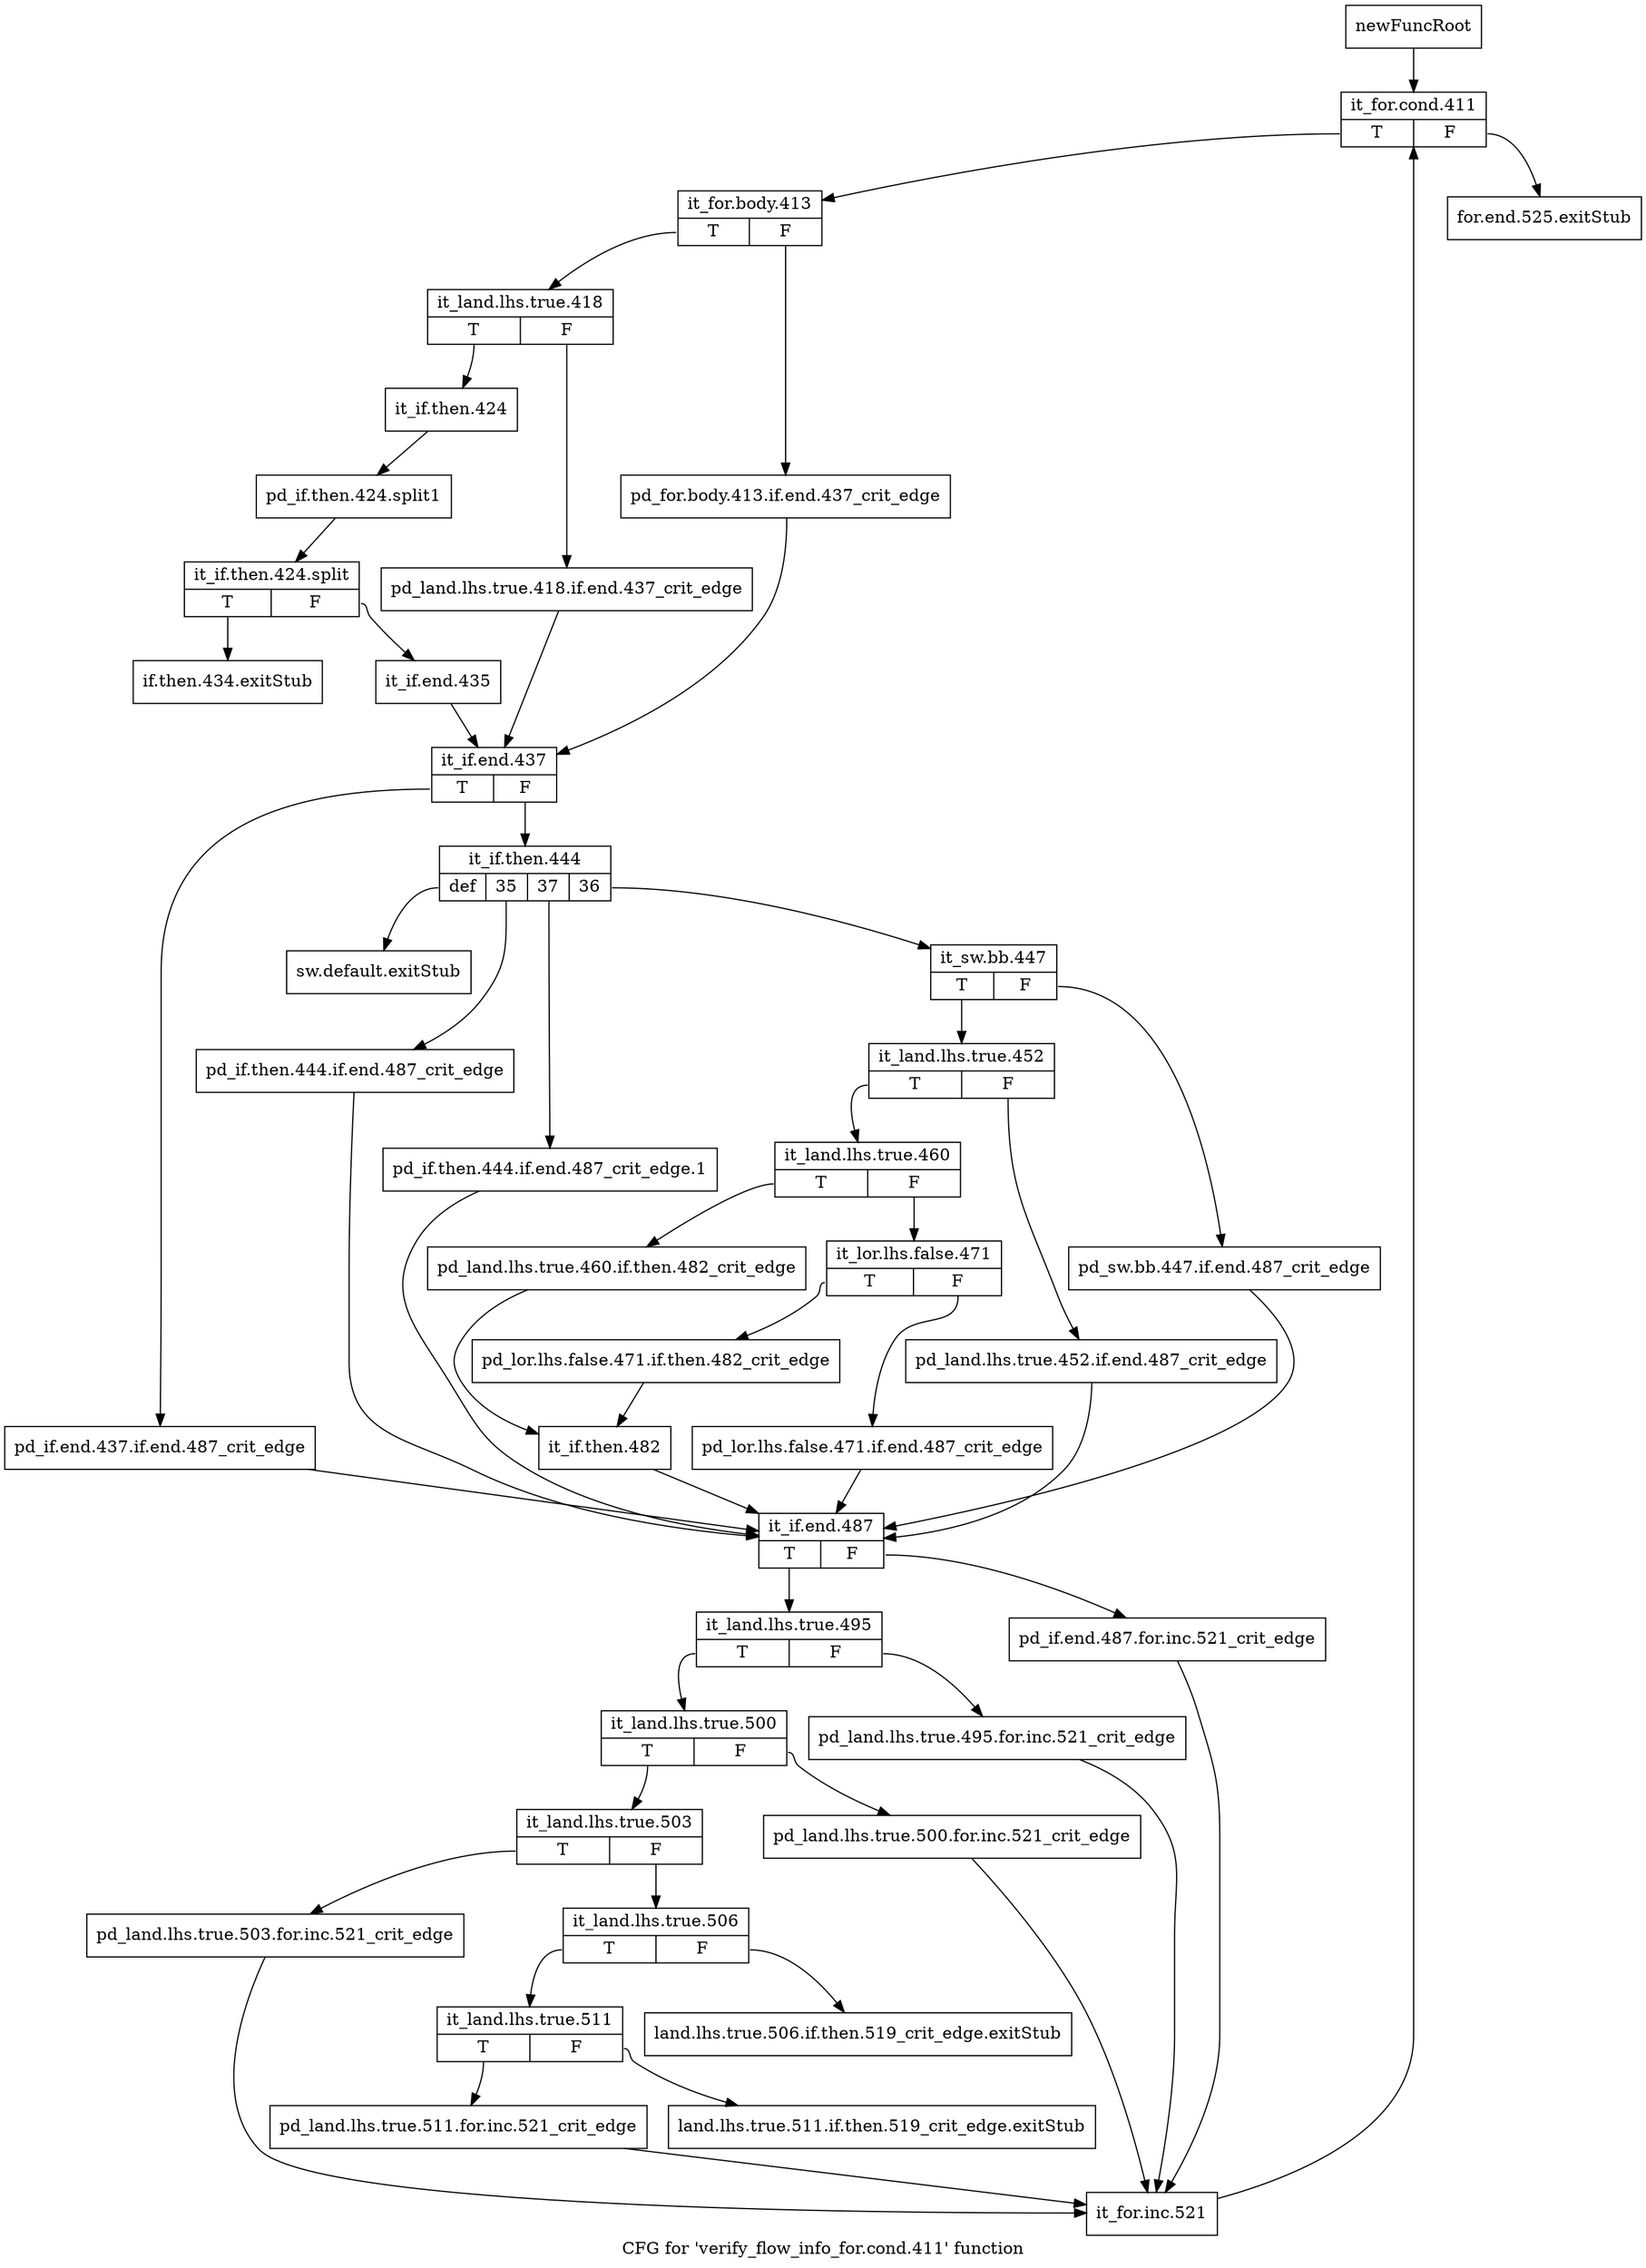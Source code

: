 digraph "CFG for 'verify_flow_info_for.cond.411' function" {
	label="CFG for 'verify_flow_info_for.cond.411' function";

	Node0xa58f480 [shape=record,label="{newFuncRoot}"];
	Node0xa58f480 -> Node0xa58fea0;
	Node0xa58fd10 [shape=record,label="{for.end.525.exitStub}"];
	Node0xa58fd60 [shape=record,label="{if.then.434.exitStub}"];
	Node0xa58fdb0 [shape=record,label="{sw.default.exitStub}"];
	Node0xa58fe00 [shape=record,label="{land.lhs.true.506.if.then.519_crit_edge.exitStub}"];
	Node0xa58fe50 [shape=record,label="{land.lhs.true.511.if.then.519_crit_edge.exitStub}"];
	Node0xa58fea0 [shape=record,label="{it_for.cond.411|{<s0>T|<s1>F}}"];
	Node0xa58fea0:s0 -> Node0xa58fef0;
	Node0xa58fea0:s1 -> Node0xa58fd10;
	Node0xa58fef0 [shape=record,label="{it_for.body.413|{<s0>T|<s1>F}}"];
	Node0xa58fef0:s0 -> Node0xa58ff90;
	Node0xa58fef0:s1 -> Node0xa58ff40;
	Node0xa58ff40 [shape=record,label="{pd_for.body.413.if.end.437_crit_edge}"];
	Node0xa58ff40 -> Node0xa5900d0;
	Node0xa58ff90 [shape=record,label="{it_land.lhs.true.418|{<s0>T|<s1>F}}"];
	Node0xa58ff90:s0 -> Node0xa590030;
	Node0xa58ff90:s1 -> Node0xa58ffe0;
	Node0xa58ffe0 [shape=record,label="{pd_land.lhs.true.418.if.end.437_crit_edge}"];
	Node0xa58ffe0 -> Node0xa5900d0;
	Node0xa590030 [shape=record,label="{it_if.then.424}"];
	Node0xa590030 -> Node0xf1ec010;
	Node0xf1ec010 [shape=record,label="{pd_if.then.424.split1}"];
	Node0xf1ec010 -> Node0xf1ec150;
	Node0xf1ec150 [shape=record,label="{it_if.then.424.split|{<s0>T|<s1>F}}"];
	Node0xf1ec150:s0 -> Node0xa58fd60;
	Node0xf1ec150:s1 -> Node0xa590080;
	Node0xa590080 [shape=record,label="{it_if.end.435}"];
	Node0xa590080 -> Node0xa5900d0;
	Node0xa5900d0 [shape=record,label="{it_if.end.437|{<s0>T|<s1>F}}"];
	Node0xa5900d0:s0 -> Node0xa590530;
	Node0xa5900d0:s1 -> Node0xa590120;
	Node0xa590120 [shape=record,label="{it_if.then.444|{<s0>def|<s1>35|<s2>37|<s3>36}}"];
	Node0xa590120:s0 -> Node0xa58fdb0;
	Node0xa590120:s1 -> Node0xa5904e0;
	Node0xa590120:s2 -> Node0xa590490;
	Node0xa590120:s3 -> Node0xa590170;
	Node0xa590170 [shape=record,label="{it_sw.bb.447|{<s0>T|<s1>F}}"];
	Node0xa590170:s0 -> Node0xa590210;
	Node0xa590170:s1 -> Node0xa5901c0;
	Node0xa5901c0 [shape=record,label="{pd_sw.bb.447.if.end.487_crit_edge}"];
	Node0xa5901c0 -> Node0xa590580;
	Node0xa590210 [shape=record,label="{it_land.lhs.true.452|{<s0>T|<s1>F}}"];
	Node0xa590210:s0 -> Node0xa5902b0;
	Node0xa590210:s1 -> Node0xa590260;
	Node0xa590260 [shape=record,label="{pd_land.lhs.true.452.if.end.487_crit_edge}"];
	Node0xa590260 -> Node0xa590580;
	Node0xa5902b0 [shape=record,label="{it_land.lhs.true.460|{<s0>T|<s1>F}}"];
	Node0xa5902b0:s0 -> Node0xa5903f0;
	Node0xa5902b0:s1 -> Node0xa590300;
	Node0xa590300 [shape=record,label="{it_lor.lhs.false.471|{<s0>T|<s1>F}}"];
	Node0xa590300:s0 -> Node0xa5903a0;
	Node0xa590300:s1 -> Node0xa590350;
	Node0xa590350 [shape=record,label="{pd_lor.lhs.false.471.if.end.487_crit_edge}"];
	Node0xa590350 -> Node0xa590580;
	Node0xa5903a0 [shape=record,label="{pd_lor.lhs.false.471.if.then.482_crit_edge}"];
	Node0xa5903a0 -> Node0xa590440;
	Node0xa5903f0 [shape=record,label="{pd_land.lhs.true.460.if.then.482_crit_edge}"];
	Node0xa5903f0 -> Node0xa590440;
	Node0xa590440 [shape=record,label="{it_if.then.482}"];
	Node0xa590440 -> Node0xa590580;
	Node0xa590490 [shape=record,label="{pd_if.then.444.if.end.487_crit_edge.1}"];
	Node0xa590490 -> Node0xa590580;
	Node0xa5904e0 [shape=record,label="{pd_if.then.444.if.end.487_crit_edge}"];
	Node0xa5904e0 -> Node0xa590580;
	Node0xa590530 [shape=record,label="{pd_if.end.437.if.end.487_crit_edge}"];
	Node0xa590530 -> Node0xa590580;
	Node0xa590580 [shape=record,label="{it_if.end.487|{<s0>T|<s1>F}}"];
	Node0xa590580:s0 -> Node0xa590620;
	Node0xa590580:s1 -> Node0xa5905d0;
	Node0xa5905d0 [shape=record,label="{pd_if.end.487.for.inc.521_crit_edge}"];
	Node0xa5905d0 -> Node0xa5908f0;
	Node0xa590620 [shape=record,label="{it_land.lhs.true.495|{<s0>T|<s1>F}}"];
	Node0xa590620:s0 -> Node0xa5906c0;
	Node0xa590620:s1 -> Node0xa590670;
	Node0xa590670 [shape=record,label="{pd_land.lhs.true.495.for.inc.521_crit_edge}"];
	Node0xa590670 -> Node0xa5908f0;
	Node0xa5906c0 [shape=record,label="{it_land.lhs.true.500|{<s0>T|<s1>F}}"];
	Node0xa5906c0:s0 -> Node0xa590760;
	Node0xa5906c0:s1 -> Node0xa590710;
	Node0xa590710 [shape=record,label="{pd_land.lhs.true.500.for.inc.521_crit_edge}"];
	Node0xa590710 -> Node0xa5908f0;
	Node0xa590760 [shape=record,label="{it_land.lhs.true.503|{<s0>T|<s1>F}}"];
	Node0xa590760:s0 -> Node0xa5908a0;
	Node0xa590760:s1 -> Node0xa5907b0;
	Node0xa5907b0 [shape=record,label="{it_land.lhs.true.506|{<s0>T|<s1>F}}"];
	Node0xa5907b0:s0 -> Node0xa590800;
	Node0xa5907b0:s1 -> Node0xa58fe00;
	Node0xa590800 [shape=record,label="{it_land.lhs.true.511|{<s0>T|<s1>F}}"];
	Node0xa590800:s0 -> Node0xa590850;
	Node0xa590800:s1 -> Node0xa58fe50;
	Node0xa590850 [shape=record,label="{pd_land.lhs.true.511.for.inc.521_crit_edge}"];
	Node0xa590850 -> Node0xa5908f0;
	Node0xa5908a0 [shape=record,label="{pd_land.lhs.true.503.for.inc.521_crit_edge}"];
	Node0xa5908a0 -> Node0xa5908f0;
	Node0xa5908f0 [shape=record,label="{it_for.inc.521}"];
	Node0xa5908f0 -> Node0xa58fea0;
}
